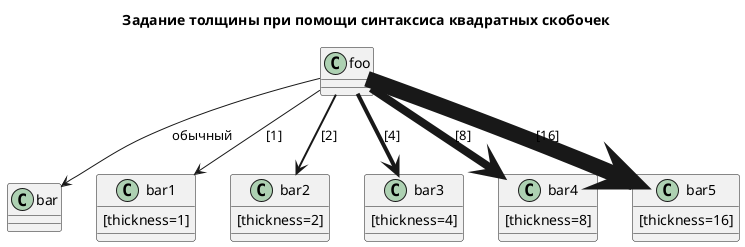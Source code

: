 @startuml  
title Задание толщины при помощи синтаксиса квадратных скобочек
class foo
class bar
bar1 : [thickness=1]
bar2 : [thickness=2]
bar3 : [thickness=4]
bar4 : [thickness=8]
bar5 : [thickness=16]

foo --> bar             : обычный
foo -[thickness=1]-> bar1      : [1]
foo -[thickness=2]-> bar2    : [2]
foo -[thickness=4]-> bar3    : [4]
foo -[thickness=8]-> bar4    : [8]
foo -[thickness=16]-> bar5    : [16]

@enduml

